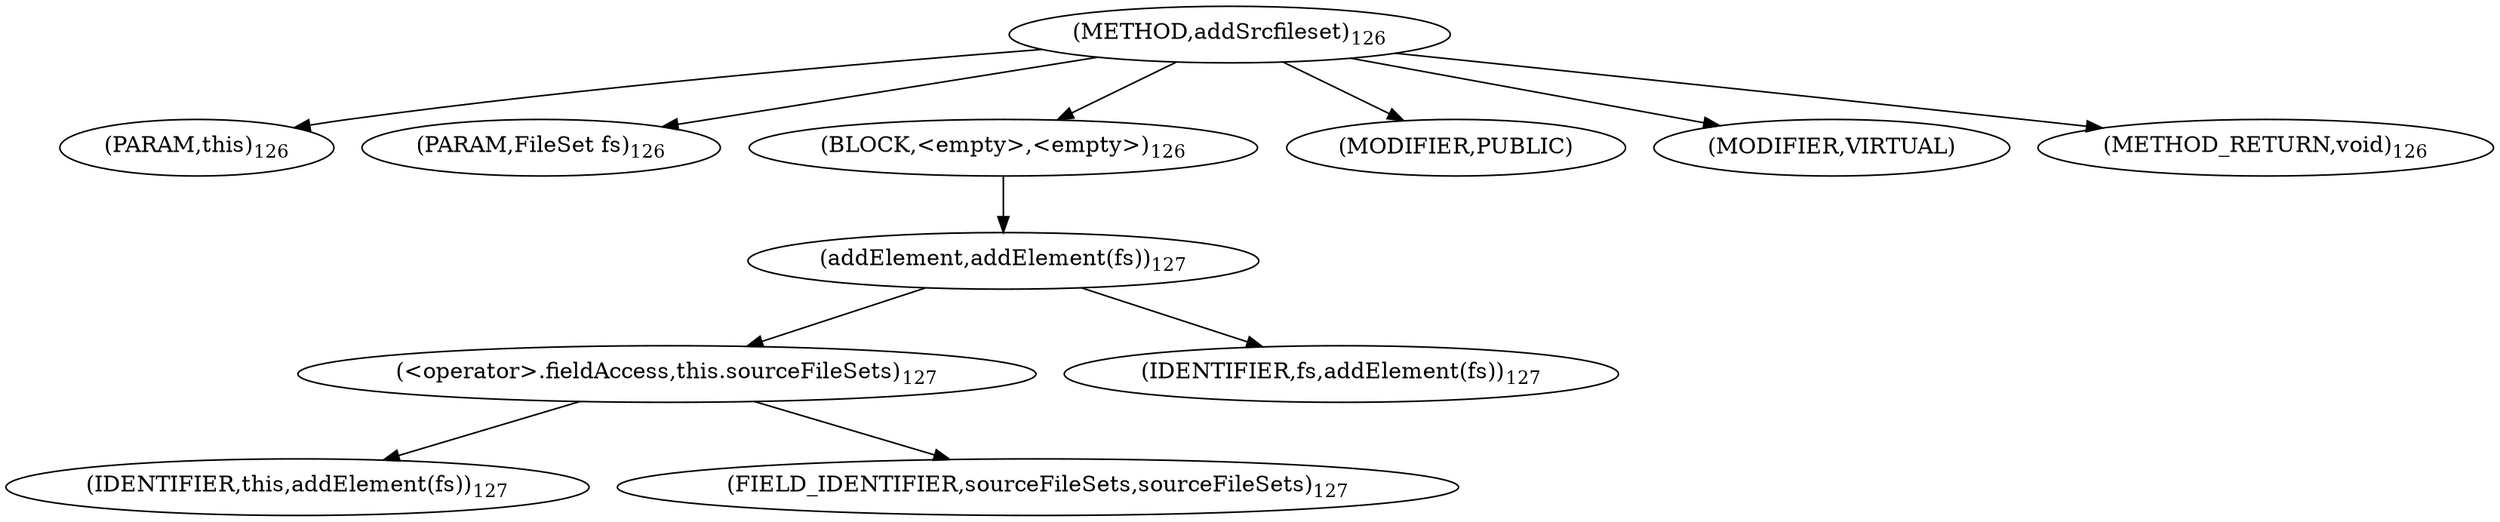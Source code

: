 digraph "addSrcfileset" {  
"81" [label = <(METHOD,addSrcfileset)<SUB>126</SUB>> ]
"82" [label = <(PARAM,this)<SUB>126</SUB>> ]
"83" [label = <(PARAM,FileSet fs)<SUB>126</SUB>> ]
"84" [label = <(BLOCK,&lt;empty&gt;,&lt;empty&gt;)<SUB>126</SUB>> ]
"85" [label = <(addElement,addElement(fs))<SUB>127</SUB>> ]
"86" [label = <(&lt;operator&gt;.fieldAccess,this.sourceFileSets)<SUB>127</SUB>> ]
"87" [label = <(IDENTIFIER,this,addElement(fs))<SUB>127</SUB>> ]
"88" [label = <(FIELD_IDENTIFIER,sourceFileSets,sourceFileSets)<SUB>127</SUB>> ]
"89" [label = <(IDENTIFIER,fs,addElement(fs))<SUB>127</SUB>> ]
"90" [label = <(MODIFIER,PUBLIC)> ]
"91" [label = <(MODIFIER,VIRTUAL)> ]
"92" [label = <(METHOD_RETURN,void)<SUB>126</SUB>> ]
  "81" -> "82" 
  "81" -> "83" 
  "81" -> "84" 
  "81" -> "90" 
  "81" -> "91" 
  "81" -> "92" 
  "84" -> "85" 
  "85" -> "86" 
  "85" -> "89" 
  "86" -> "87" 
  "86" -> "88" 
}
